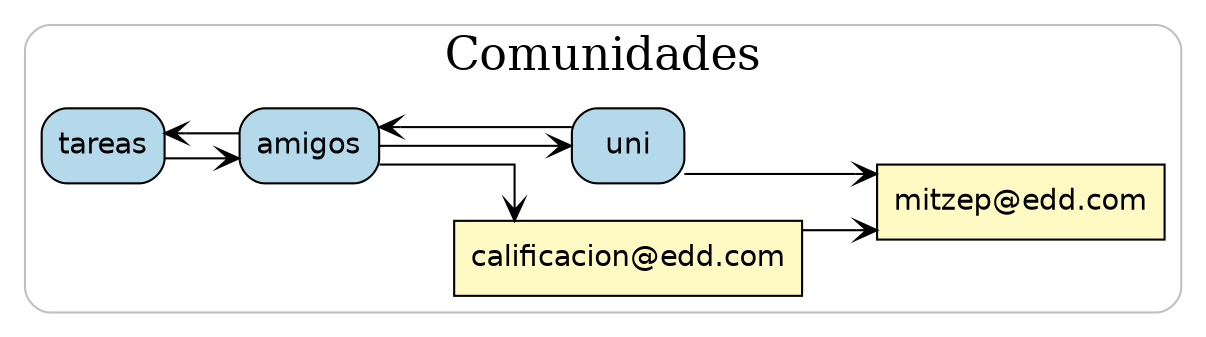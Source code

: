 digraph Comunidades {
  graph [splines=ortho, bgcolor="white"]; rankdir=LR;
  node [fontname="Helvetica"]; edge [arrowhead=vee];
  subgraph cluster_all { label="Comunidades"; labelloc=top; fontsize=22; style="rounded"; color="#C0C0C0";
    "com_tareas" [label="tareas", shape=box, style="filled,rounded", fillcolor="#B3D9EA"];
    "com_amigos" [label="amigos", shape=box, style="filled,rounded", fillcolor="#B3D9EA"];
    "com_tareas" -> "com_amigos";
    "com_amigos" -> "com_tareas";
    "m_calificacion_at_edd_com" [label="calificacion@edd.com", shape=box, style="filled", fillcolor="#FFF9C4"];
    "com_amigos" -> "m_calificacion_at_edd_com";
    "m_mitzep_at_edd_com" [label="mitzep@edd.com", shape=box, style="filled", fillcolor="#FFF9C4"];
    "m_calificacion_at_edd_com" -> "m_mitzep_at_edd_com";
    "com_uni" [label="uni", shape=box, style="filled,rounded", fillcolor="#B3D9EA"];
    "com_amigos" -> "com_uni";
    "com_uni" -> "com_amigos";
    "m_mitzep_at_edd_com" [label="mitzep@edd.com", shape=box, style="filled", fillcolor="#FFF9C4"];
    "com_uni" -> "m_mitzep_at_edd_com";
  }
}
